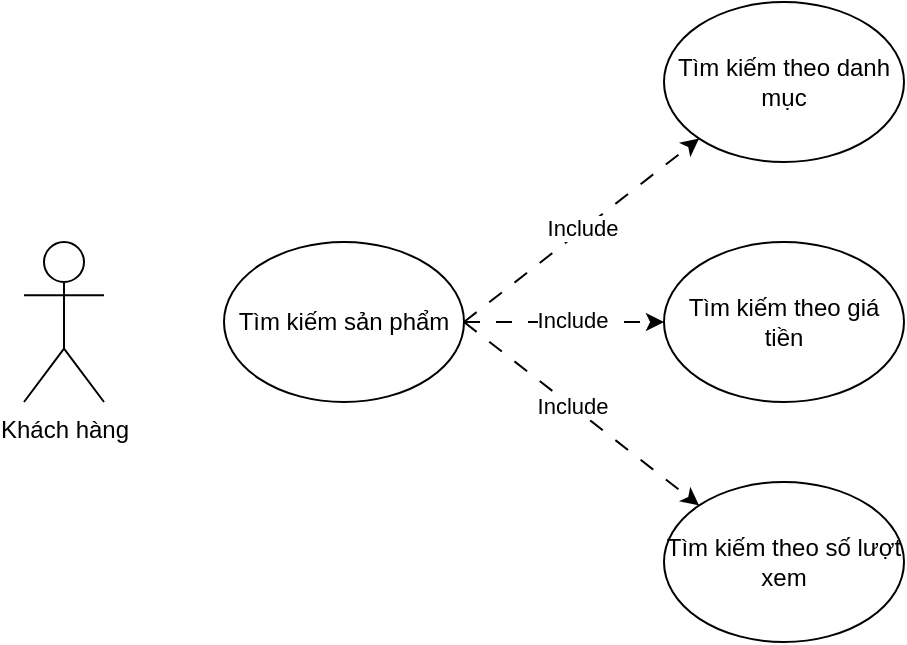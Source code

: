 <mxfile version="24.7.6">
  <diagram name="Page-1" id="Rix6T5hAdAkGYLtrGjo0">
    <mxGraphModel dx="1036" dy="595" grid="1" gridSize="10" guides="1" tooltips="1" connect="1" arrows="1" fold="1" page="1" pageScale="1" pageWidth="850" pageHeight="1100" math="0" shadow="0">
      <root>
        <mxCell id="0" />
        <mxCell id="1" parent="0" />
        <mxCell id="zqS5NrFjzKSL2iGd08AR-1" value="Khách hàng" style="shape=umlActor;verticalLabelPosition=bottom;verticalAlign=top;html=1;outlineConnect=0;" vertex="1" parent="1">
          <mxGeometry x="80" y="400" width="40" height="80" as="geometry" />
        </mxCell>
        <mxCell id="zqS5NrFjzKSL2iGd08AR-2" value="Tìm kiếm sản phẩm" style="ellipse;whiteSpace=wrap;html=1;" vertex="1" parent="1">
          <mxGeometry x="180" y="400" width="120" height="80" as="geometry" />
        </mxCell>
        <mxCell id="zqS5NrFjzKSL2iGd08AR-3" value="Tìm kiếm theo danh mục" style="ellipse;whiteSpace=wrap;html=1;" vertex="1" parent="1">
          <mxGeometry x="400" y="280" width="120" height="80" as="geometry" />
        </mxCell>
        <mxCell id="zqS5NrFjzKSL2iGd08AR-4" value="Tìm kiếm theo giá tiền" style="ellipse;whiteSpace=wrap;html=1;" vertex="1" parent="1">
          <mxGeometry x="400" y="400" width="120" height="80" as="geometry" />
        </mxCell>
        <mxCell id="zqS5NrFjzKSL2iGd08AR-5" value="Tìm kiếm theo số lượt xem" style="ellipse;whiteSpace=wrap;html=1;" vertex="1" parent="1">
          <mxGeometry x="400" y="520" width="120" height="80" as="geometry" />
        </mxCell>
        <mxCell id="zqS5NrFjzKSL2iGd08AR-6" value="" style="endArrow=classic;html=1;rounded=0;exitX=1;exitY=0.5;exitDx=0;exitDy=0;entryX=0;entryY=1;entryDx=0;entryDy=0;dashed=1;dashPattern=8 8;" edge="1" parent="1" source="zqS5NrFjzKSL2iGd08AR-2" target="zqS5NrFjzKSL2iGd08AR-3">
          <mxGeometry width="50" height="50" relative="1" as="geometry">
            <mxPoint x="400" y="530" as="sourcePoint" />
            <mxPoint x="450" y="480" as="targetPoint" />
          </mxGeometry>
        </mxCell>
        <mxCell id="zqS5NrFjzKSL2iGd08AR-9" value="Include" style="edgeLabel;html=1;align=center;verticalAlign=middle;resizable=0;points=[];" vertex="1" connectable="0" parent="zqS5NrFjzKSL2iGd08AR-6">
          <mxGeometry x="0.011" y="1" relative="1" as="geometry">
            <mxPoint as="offset" />
          </mxGeometry>
        </mxCell>
        <mxCell id="zqS5NrFjzKSL2iGd08AR-7" value="" style="endArrow=classic;html=1;rounded=0;entryX=0;entryY=0.5;entryDx=0;entryDy=0;dashed=1;dashPattern=8 8;" edge="1" parent="1" target="zqS5NrFjzKSL2iGd08AR-4">
          <mxGeometry width="50" height="50" relative="1" as="geometry">
            <mxPoint x="300" y="440" as="sourcePoint" />
            <mxPoint x="428" y="358" as="targetPoint" />
          </mxGeometry>
        </mxCell>
        <mxCell id="zqS5NrFjzKSL2iGd08AR-10" value="Include" style="edgeLabel;html=1;align=center;verticalAlign=middle;resizable=0;points=[];" vertex="1" connectable="0" parent="zqS5NrFjzKSL2iGd08AR-7">
          <mxGeometry x="0.072" y="1" relative="1" as="geometry">
            <mxPoint as="offset" />
          </mxGeometry>
        </mxCell>
        <mxCell id="zqS5NrFjzKSL2iGd08AR-8" value="" style="endArrow=classic;html=1;rounded=0;exitX=1;exitY=0.5;exitDx=0;exitDy=0;entryX=0;entryY=0;entryDx=0;entryDy=0;dashed=1;dashPattern=8 8;" edge="1" parent="1" source="zqS5NrFjzKSL2iGd08AR-2" target="zqS5NrFjzKSL2iGd08AR-5">
          <mxGeometry width="50" height="50" relative="1" as="geometry">
            <mxPoint x="320" y="460" as="sourcePoint" />
            <mxPoint x="438" y="368" as="targetPoint" />
          </mxGeometry>
        </mxCell>
        <mxCell id="zqS5NrFjzKSL2iGd08AR-11" value="Include" style="edgeLabel;html=1;align=center;verticalAlign=middle;resizable=0;points=[];" vertex="1" connectable="0" parent="zqS5NrFjzKSL2iGd08AR-8">
          <mxGeometry x="-0.09" relative="1" as="geometry">
            <mxPoint as="offset" />
          </mxGeometry>
        </mxCell>
      </root>
    </mxGraphModel>
  </diagram>
</mxfile>
